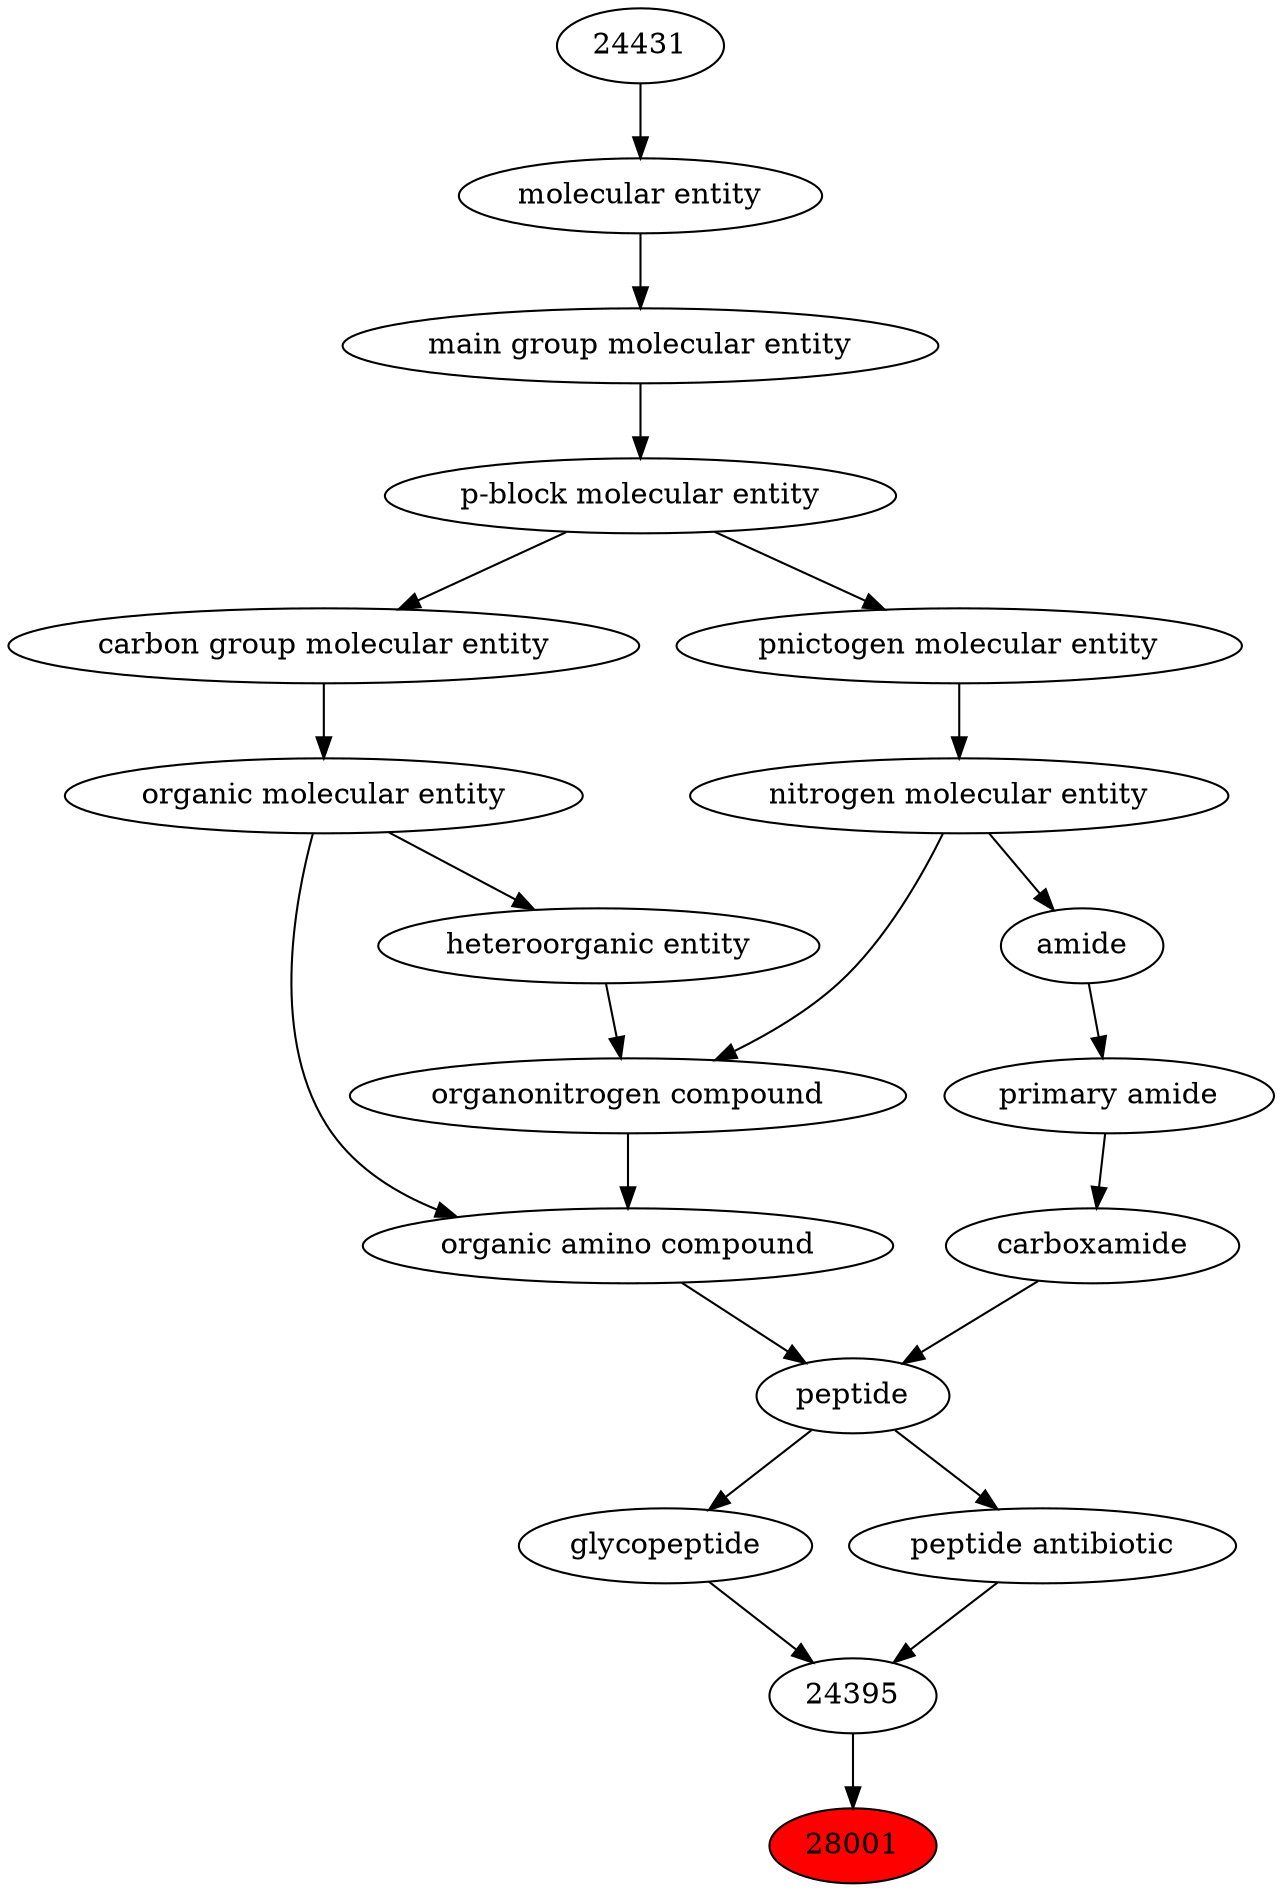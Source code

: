 digraph tree{ 
28001 [label="28001" fillcolor=red style=filled]
24395 -> 28001
24395 [label="24395"]
24396 -> 24395
25903 -> 24395
24396 [label="glycopeptide"]
16670 -> 24396
25903 [label="peptide antibiotic"]
16670 -> 25903
16670 [label="peptide"]
50047 -> 16670
37622 -> 16670
50047 [label="organic amino compound"]
50860 -> 50047
35352 -> 50047
37622 [label="carboxamide"]
33256 -> 37622
50860 [label="organic molecular entity"]
33582 -> 50860
35352 [label="organonitrogen compound"]
51143 -> 35352
33285 -> 35352
33256 [label="primary amide"]
32988 -> 33256
33582 [label="carbon group molecular entity"]
33675 -> 33582
51143 [label="nitrogen molecular entity"]
33302 -> 51143
33285 [label="heteroorganic entity"]
50860 -> 33285
32988 [label="amide"]
51143 -> 32988
33675 [label="p-block molecular entity"]
33579 -> 33675
33302 [label="pnictogen molecular entity"]
33675 -> 33302
33579 [label="main group molecular entity"]
23367 -> 33579
23367 [label="molecular entity"]
24431 -> 23367
24431 [label="24431"]
}